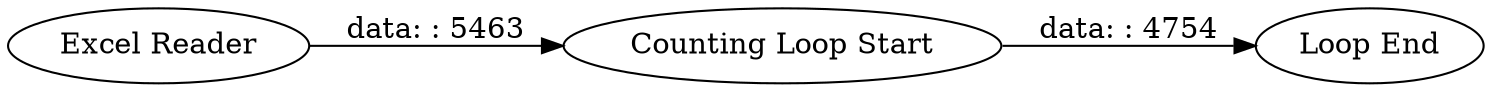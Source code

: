 digraph {
	"-6997464246191903755_57" [label="Excel Reader"]
	"-6997464246191903755_59" [label="Loop End"]
	"-6997464246191903755_58" [label="Counting Loop Start"]
	"-6997464246191903755_58" -> "-6997464246191903755_59" [label="data: : 4754"]
	"-6997464246191903755_57" -> "-6997464246191903755_58" [label="data: : 5463"]
	rankdir=LR
}
